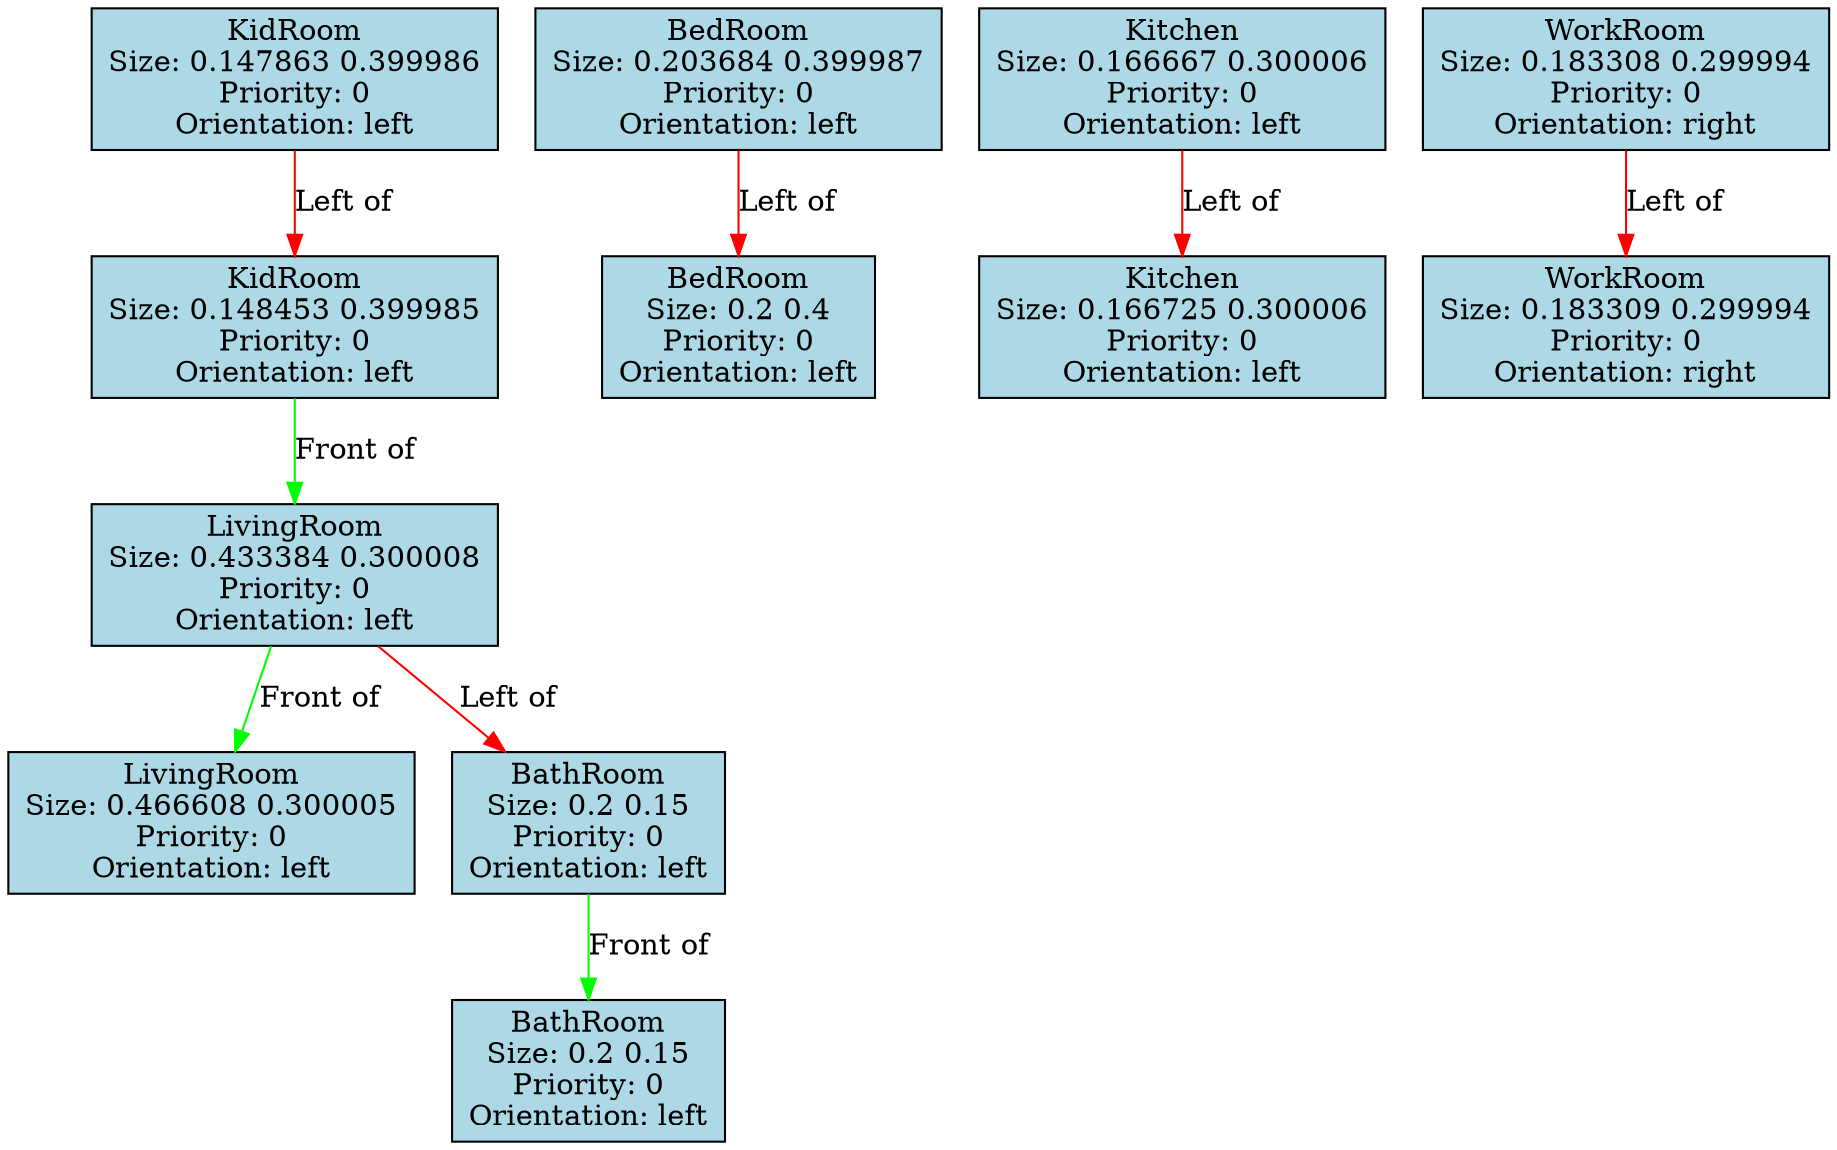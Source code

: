 digraph G {
0[label="LivingRoom\nSize: 0.433384 0.300008\nPriority: 0\nOrientation: left", shape=rect, style=filled, fillcolor="lightblue", width=0.433384, height=0.300008];
1[label="LivingRoom\nSize: 0.466608 0.300005\nPriority: 0\nOrientation: left", shape=rect, style=filled, fillcolor="lightblue", width=0.466608, height=0.300005];
2[label="BedRoom\nSize: 0.2 0.4\nPriority: 0\nOrientation: left", shape=rect, style=filled, fillcolor="lightblue", width=0.2, height=0.4];
3[label="BedRoom\nSize: 0.203684 0.399987\nPriority: 0\nOrientation: left", shape=rect, style=filled, fillcolor="lightblue", width=0.203684, height=0.399987];
4[label="Kitchen\nSize: 0.166725 0.300006\nPriority: 0\nOrientation: left", shape=rect, style=filled, fillcolor="lightblue", width=0.166725, height=0.300006];
5[label="Kitchen\nSize: 0.166667 0.300006\nPriority: 0\nOrientation: left", shape=rect, style=filled, fillcolor="lightblue", width=0.166667, height=0.300006];
6[label="KidRoom\nSize: 0.148453 0.399985\nPriority: 0\nOrientation: left", shape=rect, style=filled, fillcolor="lightblue", width=0.148453, height=0.399985];
7[label="KidRoom\nSize: 0.147863 0.399986\nPriority: 0\nOrientation: left", shape=rect, style=filled, fillcolor="lightblue", width=0.147863, height=0.399986];
8[label="BathRoom\nSize: 0.2 0.15\nPriority: 0\nOrientation: left", shape=rect, style=filled, fillcolor="lightblue", width=0.2, height=0.15];
9[label="BathRoom\nSize: 0.2 0.15\nPriority: 0\nOrientation: left", shape=rect, style=filled, fillcolor="lightblue", width=0.2, height=0.15];
10[label="WorkRoom\nSize: 0.183309 0.299994\nPriority: 0\nOrientation: right", shape=rect, style=filled, fillcolor="lightblue", width=0.183309, height=0.299994];
11[label="WorkRoom\nSize: 0.183308 0.299994\nPriority: 0\nOrientation: right", shape=rect, style=filled, fillcolor="lightblue", width=0.183308, height=0.299994];
0->1 [label="Front of\n", color="green"];
0->8 [label="Left of\n", color="red"];
3->2 [label="Left of\n", color="red"];
5->4 [label="Left of\n", color="red"];
6->0 [label="Front of\n", color="green"];
7->6 [label="Left of\n", color="red"];
8->9 [label="Front of\n", color="green"];
11->10 [label="Left of\n", color="red"];
}
